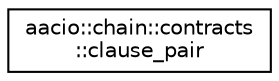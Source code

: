 digraph "Graphical Class Hierarchy"
{
  edge [fontname="Helvetica",fontsize="10",labelfontname="Helvetica",labelfontsize="10"];
  node [fontname="Helvetica",fontsize="10",shape=record];
  rankdir="LR";
  Node0 [label="aacio::chain::contracts\l::clause_pair",height=0.2,width=0.4,color="black", fillcolor="white", style="filled",URL="$structaacio_1_1chain_1_1contracts_1_1clause__pair.html"];
}
